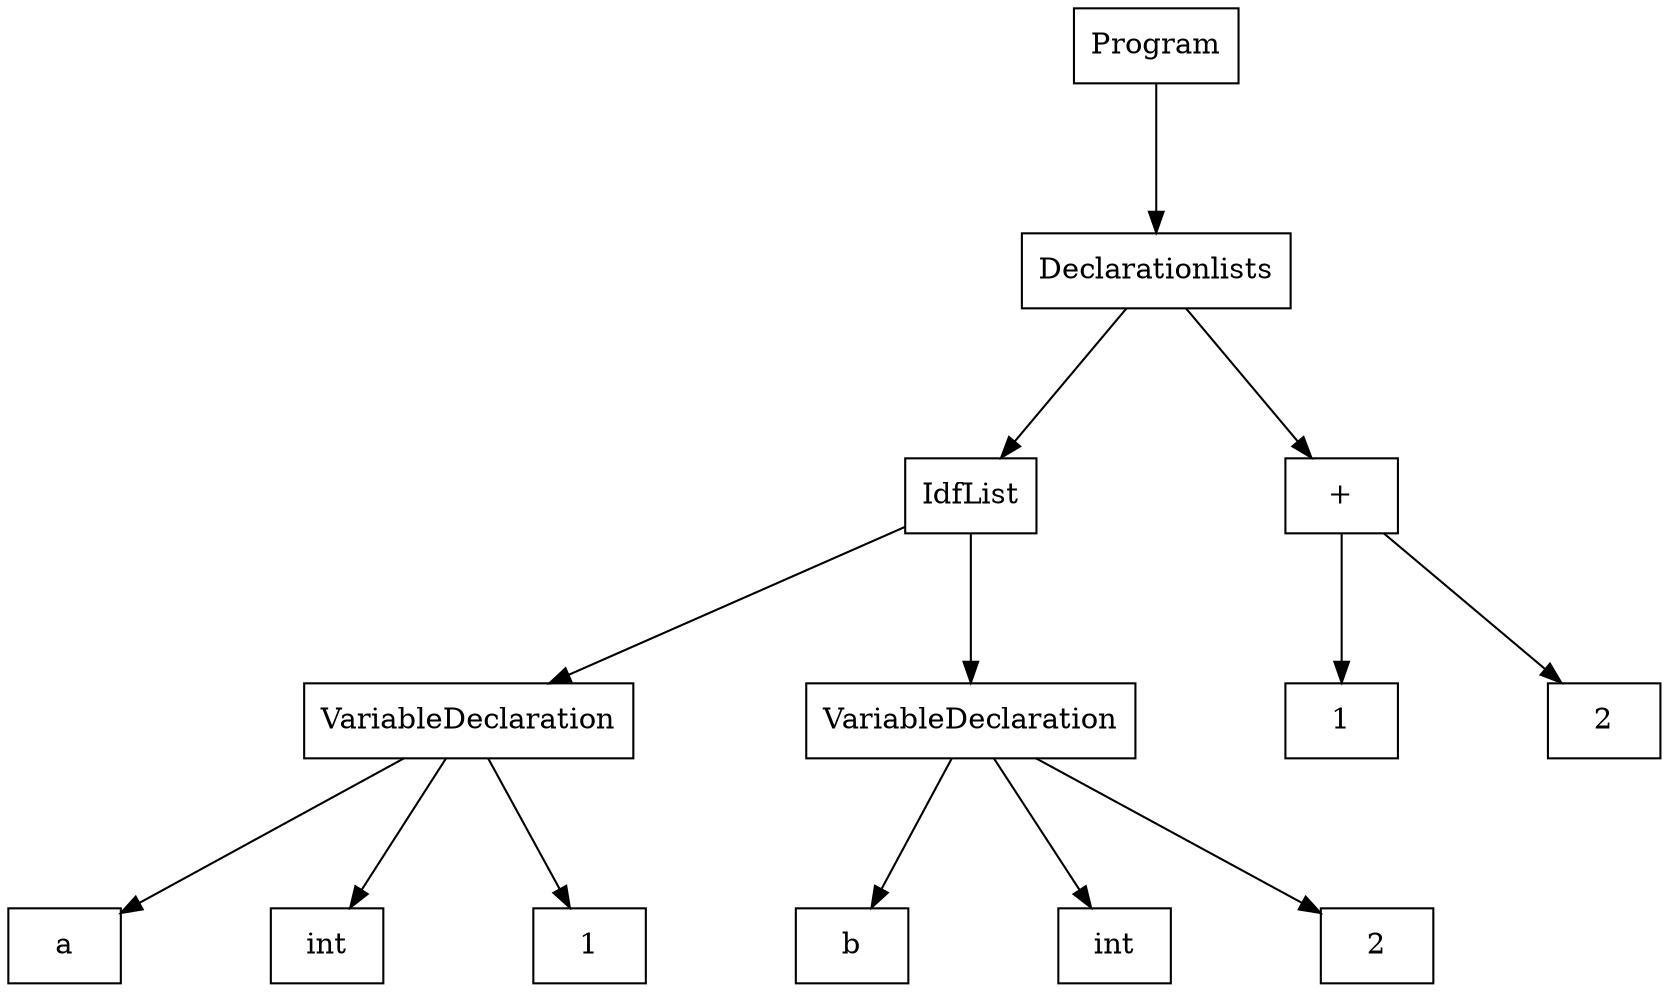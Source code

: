 digraph "ast"{

	nodesep=1;
	ranksep=1;

	N2 [label="IdfList", shape="box"];
	N4 [label="a", shape="box"];
	N5 [label="int", shape="box"];
	N6 [label="1", shape="box"];
	N3 [label="VariableDeclaration", shape="box"];
	N8 [label="b", shape="box"];
	N9 [label="int", shape="box"];
	N10 [label="2", shape="box"];
	N7 [label="VariableDeclaration", shape="box"];
	N12 [label="1", shape="box"];
	N13 [label="2", shape="box"];
	N11 [label="+", shape="box"];
	N1 [label="Declarationlists", shape="box"];
	N0 [label="Program", shape="box"];

	N3 -> N4; 
	N3 -> N5; 
	N3 -> N6; 
	N2 -> N3; 
	N7 -> N8; 
	N7 -> N9; 
	N7 -> N10; 
	N2 -> N7; 
	N11 -> N12; 
	N11 -> N13; 
	N1 -> N2; 
	N1 -> N11; 
	N0 -> N1; 
}